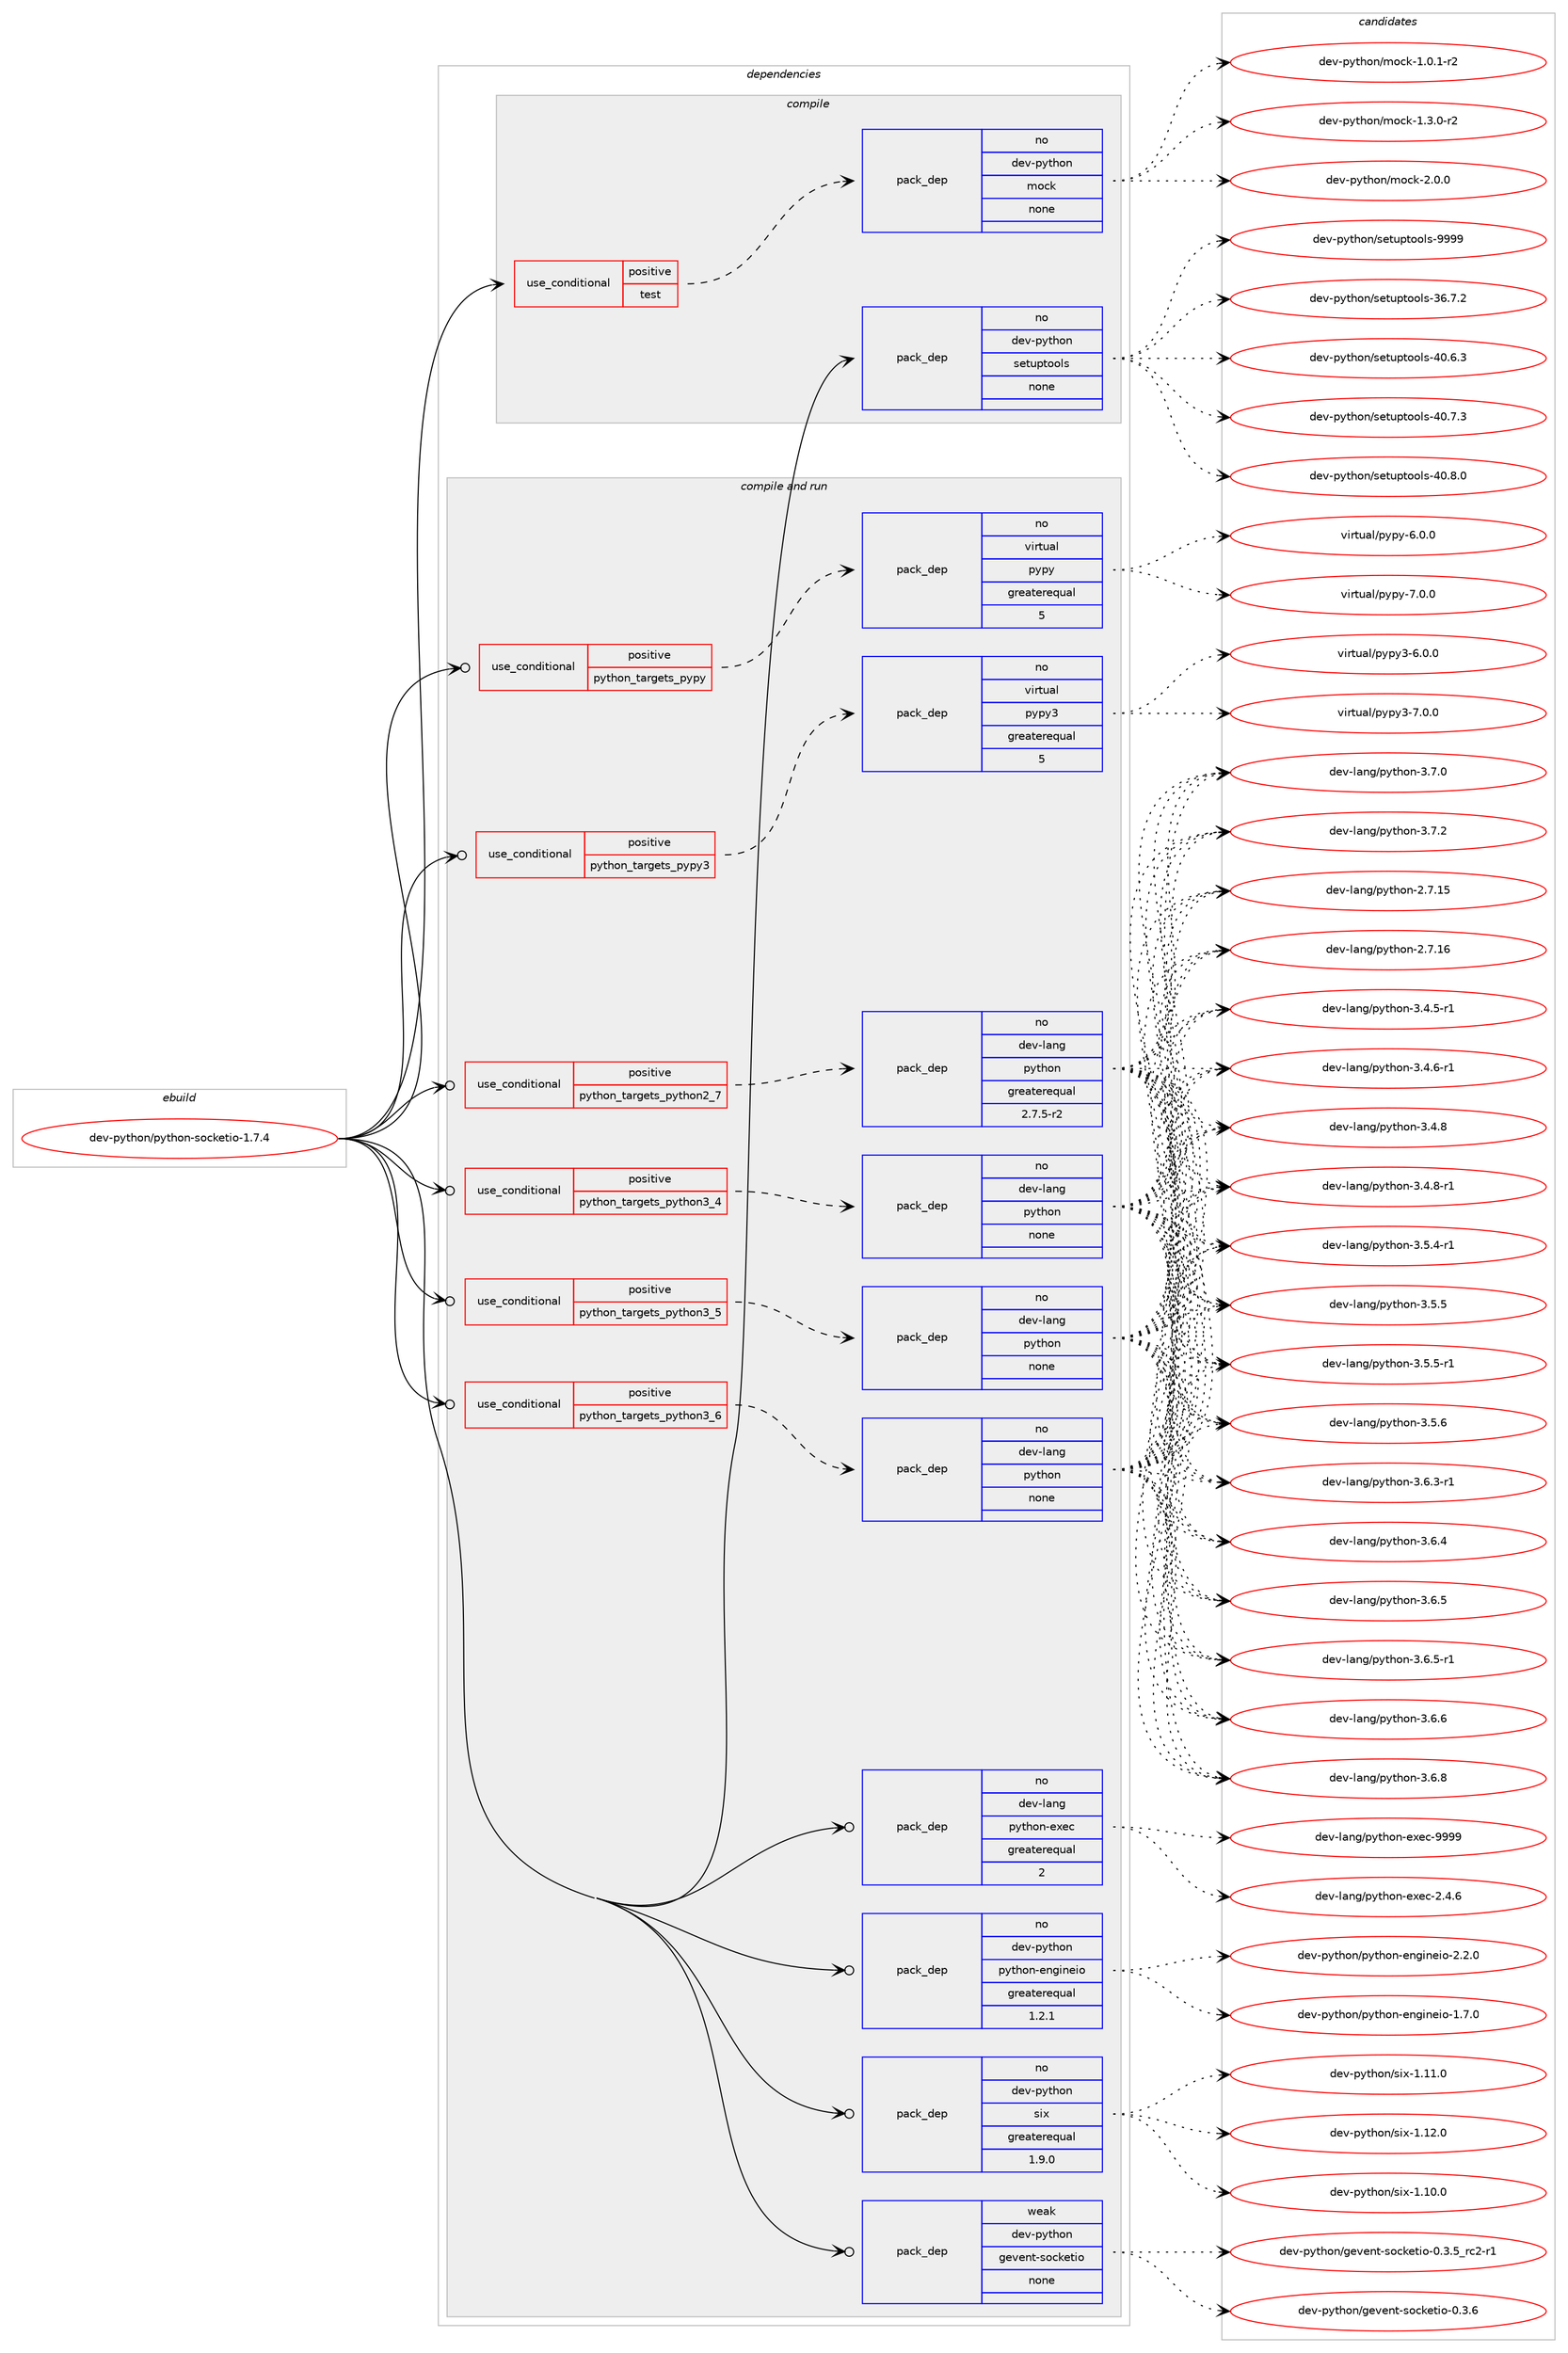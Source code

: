 digraph prolog {

# *************
# Graph options
# *************

newrank=true;
concentrate=true;
compound=true;
graph [rankdir=LR,fontname=Helvetica,fontsize=10,ranksep=1.5];#, ranksep=2.5, nodesep=0.2];
edge  [arrowhead=vee];
node  [fontname=Helvetica,fontsize=10];

# **********
# The ebuild
# **********

subgraph cluster_leftcol {
color=gray;
rank=same;
label=<<i>ebuild</i>>;
id [label="dev-python/python-socketio-1.7.4", color=red, width=4, href="../dev-python/python-socketio-1.7.4.svg"];
}

# ****************
# The dependencies
# ****************

subgraph cluster_midcol {
color=gray;
label=<<i>dependencies</i>>;
subgraph cluster_compile {
fillcolor="#eeeeee";
style=filled;
label=<<i>compile</i>>;
subgraph cond383024 {
dependency1436623 [label=<<TABLE BORDER="0" CELLBORDER="1" CELLSPACING="0" CELLPADDING="4"><TR><TD ROWSPAN="3" CELLPADDING="10">use_conditional</TD></TR><TR><TD>positive</TD></TR><TR><TD>test</TD></TR></TABLE>>, shape=none, color=red];
subgraph pack1030245 {
dependency1436624 [label=<<TABLE BORDER="0" CELLBORDER="1" CELLSPACING="0" CELLPADDING="4" WIDTH="220"><TR><TD ROWSPAN="6" CELLPADDING="30">pack_dep</TD></TR><TR><TD WIDTH="110">no</TD></TR><TR><TD>dev-python</TD></TR><TR><TD>mock</TD></TR><TR><TD>none</TD></TR><TR><TD></TD></TR></TABLE>>, shape=none, color=blue];
}
dependency1436623:e -> dependency1436624:w [weight=20,style="dashed",arrowhead="vee"];
}
id:e -> dependency1436623:w [weight=20,style="solid",arrowhead="vee"];
subgraph pack1030246 {
dependency1436625 [label=<<TABLE BORDER="0" CELLBORDER="1" CELLSPACING="0" CELLPADDING="4" WIDTH="220"><TR><TD ROWSPAN="6" CELLPADDING="30">pack_dep</TD></TR><TR><TD WIDTH="110">no</TD></TR><TR><TD>dev-python</TD></TR><TR><TD>setuptools</TD></TR><TR><TD>none</TD></TR><TR><TD></TD></TR></TABLE>>, shape=none, color=blue];
}
id:e -> dependency1436625:w [weight=20,style="solid",arrowhead="vee"];
}
subgraph cluster_compileandrun {
fillcolor="#eeeeee";
style=filled;
label=<<i>compile and run</i>>;
subgraph cond383025 {
dependency1436626 [label=<<TABLE BORDER="0" CELLBORDER="1" CELLSPACING="0" CELLPADDING="4"><TR><TD ROWSPAN="3" CELLPADDING="10">use_conditional</TD></TR><TR><TD>positive</TD></TR><TR><TD>python_targets_pypy</TD></TR></TABLE>>, shape=none, color=red];
subgraph pack1030247 {
dependency1436627 [label=<<TABLE BORDER="0" CELLBORDER="1" CELLSPACING="0" CELLPADDING="4" WIDTH="220"><TR><TD ROWSPAN="6" CELLPADDING="30">pack_dep</TD></TR><TR><TD WIDTH="110">no</TD></TR><TR><TD>virtual</TD></TR><TR><TD>pypy</TD></TR><TR><TD>greaterequal</TD></TR><TR><TD>5</TD></TR></TABLE>>, shape=none, color=blue];
}
dependency1436626:e -> dependency1436627:w [weight=20,style="dashed",arrowhead="vee"];
}
id:e -> dependency1436626:w [weight=20,style="solid",arrowhead="odotvee"];
subgraph cond383026 {
dependency1436628 [label=<<TABLE BORDER="0" CELLBORDER="1" CELLSPACING="0" CELLPADDING="4"><TR><TD ROWSPAN="3" CELLPADDING="10">use_conditional</TD></TR><TR><TD>positive</TD></TR><TR><TD>python_targets_pypy3</TD></TR></TABLE>>, shape=none, color=red];
subgraph pack1030248 {
dependency1436629 [label=<<TABLE BORDER="0" CELLBORDER="1" CELLSPACING="0" CELLPADDING="4" WIDTH="220"><TR><TD ROWSPAN="6" CELLPADDING="30">pack_dep</TD></TR><TR><TD WIDTH="110">no</TD></TR><TR><TD>virtual</TD></TR><TR><TD>pypy3</TD></TR><TR><TD>greaterequal</TD></TR><TR><TD>5</TD></TR></TABLE>>, shape=none, color=blue];
}
dependency1436628:e -> dependency1436629:w [weight=20,style="dashed",arrowhead="vee"];
}
id:e -> dependency1436628:w [weight=20,style="solid",arrowhead="odotvee"];
subgraph cond383027 {
dependency1436630 [label=<<TABLE BORDER="0" CELLBORDER="1" CELLSPACING="0" CELLPADDING="4"><TR><TD ROWSPAN="3" CELLPADDING="10">use_conditional</TD></TR><TR><TD>positive</TD></TR><TR><TD>python_targets_python2_7</TD></TR></TABLE>>, shape=none, color=red];
subgraph pack1030249 {
dependency1436631 [label=<<TABLE BORDER="0" CELLBORDER="1" CELLSPACING="0" CELLPADDING="4" WIDTH="220"><TR><TD ROWSPAN="6" CELLPADDING="30">pack_dep</TD></TR><TR><TD WIDTH="110">no</TD></TR><TR><TD>dev-lang</TD></TR><TR><TD>python</TD></TR><TR><TD>greaterequal</TD></TR><TR><TD>2.7.5-r2</TD></TR></TABLE>>, shape=none, color=blue];
}
dependency1436630:e -> dependency1436631:w [weight=20,style="dashed",arrowhead="vee"];
}
id:e -> dependency1436630:w [weight=20,style="solid",arrowhead="odotvee"];
subgraph cond383028 {
dependency1436632 [label=<<TABLE BORDER="0" CELLBORDER="1" CELLSPACING="0" CELLPADDING="4"><TR><TD ROWSPAN="3" CELLPADDING="10">use_conditional</TD></TR><TR><TD>positive</TD></TR><TR><TD>python_targets_python3_4</TD></TR></TABLE>>, shape=none, color=red];
subgraph pack1030250 {
dependency1436633 [label=<<TABLE BORDER="0" CELLBORDER="1" CELLSPACING="0" CELLPADDING="4" WIDTH="220"><TR><TD ROWSPAN="6" CELLPADDING="30">pack_dep</TD></TR><TR><TD WIDTH="110">no</TD></TR><TR><TD>dev-lang</TD></TR><TR><TD>python</TD></TR><TR><TD>none</TD></TR><TR><TD></TD></TR></TABLE>>, shape=none, color=blue];
}
dependency1436632:e -> dependency1436633:w [weight=20,style="dashed",arrowhead="vee"];
}
id:e -> dependency1436632:w [weight=20,style="solid",arrowhead="odotvee"];
subgraph cond383029 {
dependency1436634 [label=<<TABLE BORDER="0" CELLBORDER="1" CELLSPACING="0" CELLPADDING="4"><TR><TD ROWSPAN="3" CELLPADDING="10">use_conditional</TD></TR><TR><TD>positive</TD></TR><TR><TD>python_targets_python3_5</TD></TR></TABLE>>, shape=none, color=red];
subgraph pack1030251 {
dependency1436635 [label=<<TABLE BORDER="0" CELLBORDER="1" CELLSPACING="0" CELLPADDING="4" WIDTH="220"><TR><TD ROWSPAN="6" CELLPADDING="30">pack_dep</TD></TR><TR><TD WIDTH="110">no</TD></TR><TR><TD>dev-lang</TD></TR><TR><TD>python</TD></TR><TR><TD>none</TD></TR><TR><TD></TD></TR></TABLE>>, shape=none, color=blue];
}
dependency1436634:e -> dependency1436635:w [weight=20,style="dashed",arrowhead="vee"];
}
id:e -> dependency1436634:w [weight=20,style="solid",arrowhead="odotvee"];
subgraph cond383030 {
dependency1436636 [label=<<TABLE BORDER="0" CELLBORDER="1" CELLSPACING="0" CELLPADDING="4"><TR><TD ROWSPAN="3" CELLPADDING="10">use_conditional</TD></TR><TR><TD>positive</TD></TR><TR><TD>python_targets_python3_6</TD></TR></TABLE>>, shape=none, color=red];
subgraph pack1030252 {
dependency1436637 [label=<<TABLE BORDER="0" CELLBORDER="1" CELLSPACING="0" CELLPADDING="4" WIDTH="220"><TR><TD ROWSPAN="6" CELLPADDING="30">pack_dep</TD></TR><TR><TD WIDTH="110">no</TD></TR><TR><TD>dev-lang</TD></TR><TR><TD>python</TD></TR><TR><TD>none</TD></TR><TR><TD></TD></TR></TABLE>>, shape=none, color=blue];
}
dependency1436636:e -> dependency1436637:w [weight=20,style="dashed",arrowhead="vee"];
}
id:e -> dependency1436636:w [weight=20,style="solid",arrowhead="odotvee"];
subgraph pack1030253 {
dependency1436638 [label=<<TABLE BORDER="0" CELLBORDER="1" CELLSPACING="0" CELLPADDING="4" WIDTH="220"><TR><TD ROWSPAN="6" CELLPADDING="30">pack_dep</TD></TR><TR><TD WIDTH="110">no</TD></TR><TR><TD>dev-lang</TD></TR><TR><TD>python-exec</TD></TR><TR><TD>greaterequal</TD></TR><TR><TD>2</TD></TR></TABLE>>, shape=none, color=blue];
}
id:e -> dependency1436638:w [weight=20,style="solid",arrowhead="odotvee"];
subgraph pack1030254 {
dependency1436639 [label=<<TABLE BORDER="0" CELLBORDER="1" CELLSPACING="0" CELLPADDING="4" WIDTH="220"><TR><TD ROWSPAN="6" CELLPADDING="30">pack_dep</TD></TR><TR><TD WIDTH="110">no</TD></TR><TR><TD>dev-python</TD></TR><TR><TD>python-engineio</TD></TR><TR><TD>greaterequal</TD></TR><TR><TD>1.2.1</TD></TR></TABLE>>, shape=none, color=blue];
}
id:e -> dependency1436639:w [weight=20,style="solid",arrowhead="odotvee"];
subgraph pack1030255 {
dependency1436640 [label=<<TABLE BORDER="0" CELLBORDER="1" CELLSPACING="0" CELLPADDING="4" WIDTH="220"><TR><TD ROWSPAN="6" CELLPADDING="30">pack_dep</TD></TR><TR><TD WIDTH="110">no</TD></TR><TR><TD>dev-python</TD></TR><TR><TD>six</TD></TR><TR><TD>greaterequal</TD></TR><TR><TD>1.9.0</TD></TR></TABLE>>, shape=none, color=blue];
}
id:e -> dependency1436640:w [weight=20,style="solid",arrowhead="odotvee"];
subgraph pack1030256 {
dependency1436641 [label=<<TABLE BORDER="0" CELLBORDER="1" CELLSPACING="0" CELLPADDING="4" WIDTH="220"><TR><TD ROWSPAN="6" CELLPADDING="30">pack_dep</TD></TR><TR><TD WIDTH="110">weak</TD></TR><TR><TD>dev-python</TD></TR><TR><TD>gevent-socketio</TD></TR><TR><TD>none</TD></TR><TR><TD></TD></TR></TABLE>>, shape=none, color=blue];
}
id:e -> dependency1436641:w [weight=20,style="solid",arrowhead="odotvee"];
}
subgraph cluster_run {
fillcolor="#eeeeee";
style=filled;
label=<<i>run</i>>;
}
}

# **************
# The candidates
# **************

subgraph cluster_choices {
rank=same;
color=gray;
label=<<i>candidates</i>>;

subgraph choice1030245 {
color=black;
nodesep=1;
choice1001011184511212111610411111047109111991074549464846494511450 [label="dev-python/mock-1.0.1-r2", color=red, width=4,href="../dev-python/mock-1.0.1-r2.svg"];
choice1001011184511212111610411111047109111991074549465146484511450 [label="dev-python/mock-1.3.0-r2", color=red, width=4,href="../dev-python/mock-1.3.0-r2.svg"];
choice100101118451121211161041111104710911199107455046484648 [label="dev-python/mock-2.0.0", color=red, width=4,href="../dev-python/mock-2.0.0.svg"];
dependency1436624:e -> choice1001011184511212111610411111047109111991074549464846494511450:w [style=dotted,weight="100"];
dependency1436624:e -> choice1001011184511212111610411111047109111991074549465146484511450:w [style=dotted,weight="100"];
dependency1436624:e -> choice100101118451121211161041111104710911199107455046484648:w [style=dotted,weight="100"];
}
subgraph choice1030246 {
color=black;
nodesep=1;
choice100101118451121211161041111104711510111611711211611111110811545515446554650 [label="dev-python/setuptools-36.7.2", color=red, width=4,href="../dev-python/setuptools-36.7.2.svg"];
choice100101118451121211161041111104711510111611711211611111110811545524846544651 [label="dev-python/setuptools-40.6.3", color=red, width=4,href="../dev-python/setuptools-40.6.3.svg"];
choice100101118451121211161041111104711510111611711211611111110811545524846554651 [label="dev-python/setuptools-40.7.3", color=red, width=4,href="../dev-python/setuptools-40.7.3.svg"];
choice100101118451121211161041111104711510111611711211611111110811545524846564648 [label="dev-python/setuptools-40.8.0", color=red, width=4,href="../dev-python/setuptools-40.8.0.svg"];
choice10010111845112121116104111110471151011161171121161111111081154557575757 [label="dev-python/setuptools-9999", color=red, width=4,href="../dev-python/setuptools-9999.svg"];
dependency1436625:e -> choice100101118451121211161041111104711510111611711211611111110811545515446554650:w [style=dotted,weight="100"];
dependency1436625:e -> choice100101118451121211161041111104711510111611711211611111110811545524846544651:w [style=dotted,weight="100"];
dependency1436625:e -> choice100101118451121211161041111104711510111611711211611111110811545524846554651:w [style=dotted,weight="100"];
dependency1436625:e -> choice100101118451121211161041111104711510111611711211611111110811545524846564648:w [style=dotted,weight="100"];
dependency1436625:e -> choice10010111845112121116104111110471151011161171121161111111081154557575757:w [style=dotted,weight="100"];
}
subgraph choice1030247 {
color=black;
nodesep=1;
choice1181051141161179710847112121112121455446484648 [label="virtual/pypy-6.0.0", color=red, width=4,href="../virtual/pypy-6.0.0.svg"];
choice1181051141161179710847112121112121455546484648 [label="virtual/pypy-7.0.0", color=red, width=4,href="../virtual/pypy-7.0.0.svg"];
dependency1436627:e -> choice1181051141161179710847112121112121455446484648:w [style=dotted,weight="100"];
dependency1436627:e -> choice1181051141161179710847112121112121455546484648:w [style=dotted,weight="100"];
}
subgraph choice1030248 {
color=black;
nodesep=1;
choice118105114116117971084711212111212151455446484648 [label="virtual/pypy3-6.0.0", color=red, width=4,href="../virtual/pypy3-6.0.0.svg"];
choice118105114116117971084711212111212151455546484648 [label="virtual/pypy3-7.0.0", color=red, width=4,href="../virtual/pypy3-7.0.0.svg"];
dependency1436629:e -> choice118105114116117971084711212111212151455446484648:w [style=dotted,weight="100"];
dependency1436629:e -> choice118105114116117971084711212111212151455546484648:w [style=dotted,weight="100"];
}
subgraph choice1030249 {
color=black;
nodesep=1;
choice10010111845108971101034711212111610411111045504655464953 [label="dev-lang/python-2.7.15", color=red, width=4,href="../dev-lang/python-2.7.15.svg"];
choice10010111845108971101034711212111610411111045504655464954 [label="dev-lang/python-2.7.16", color=red, width=4,href="../dev-lang/python-2.7.16.svg"];
choice1001011184510897110103471121211161041111104551465246534511449 [label="dev-lang/python-3.4.5-r1", color=red, width=4,href="../dev-lang/python-3.4.5-r1.svg"];
choice1001011184510897110103471121211161041111104551465246544511449 [label="dev-lang/python-3.4.6-r1", color=red, width=4,href="../dev-lang/python-3.4.6-r1.svg"];
choice100101118451089711010347112121116104111110455146524656 [label="dev-lang/python-3.4.8", color=red, width=4,href="../dev-lang/python-3.4.8.svg"];
choice1001011184510897110103471121211161041111104551465246564511449 [label="dev-lang/python-3.4.8-r1", color=red, width=4,href="../dev-lang/python-3.4.8-r1.svg"];
choice1001011184510897110103471121211161041111104551465346524511449 [label="dev-lang/python-3.5.4-r1", color=red, width=4,href="../dev-lang/python-3.5.4-r1.svg"];
choice100101118451089711010347112121116104111110455146534653 [label="dev-lang/python-3.5.5", color=red, width=4,href="../dev-lang/python-3.5.5.svg"];
choice1001011184510897110103471121211161041111104551465346534511449 [label="dev-lang/python-3.5.5-r1", color=red, width=4,href="../dev-lang/python-3.5.5-r1.svg"];
choice100101118451089711010347112121116104111110455146534654 [label="dev-lang/python-3.5.6", color=red, width=4,href="../dev-lang/python-3.5.6.svg"];
choice1001011184510897110103471121211161041111104551465446514511449 [label="dev-lang/python-3.6.3-r1", color=red, width=4,href="../dev-lang/python-3.6.3-r1.svg"];
choice100101118451089711010347112121116104111110455146544652 [label="dev-lang/python-3.6.4", color=red, width=4,href="../dev-lang/python-3.6.4.svg"];
choice100101118451089711010347112121116104111110455146544653 [label="dev-lang/python-3.6.5", color=red, width=4,href="../dev-lang/python-3.6.5.svg"];
choice1001011184510897110103471121211161041111104551465446534511449 [label="dev-lang/python-3.6.5-r1", color=red, width=4,href="../dev-lang/python-3.6.5-r1.svg"];
choice100101118451089711010347112121116104111110455146544654 [label="dev-lang/python-3.6.6", color=red, width=4,href="../dev-lang/python-3.6.6.svg"];
choice100101118451089711010347112121116104111110455146544656 [label="dev-lang/python-3.6.8", color=red, width=4,href="../dev-lang/python-3.6.8.svg"];
choice100101118451089711010347112121116104111110455146554648 [label="dev-lang/python-3.7.0", color=red, width=4,href="../dev-lang/python-3.7.0.svg"];
choice100101118451089711010347112121116104111110455146554650 [label="dev-lang/python-3.7.2", color=red, width=4,href="../dev-lang/python-3.7.2.svg"];
dependency1436631:e -> choice10010111845108971101034711212111610411111045504655464953:w [style=dotted,weight="100"];
dependency1436631:e -> choice10010111845108971101034711212111610411111045504655464954:w [style=dotted,weight="100"];
dependency1436631:e -> choice1001011184510897110103471121211161041111104551465246534511449:w [style=dotted,weight="100"];
dependency1436631:e -> choice1001011184510897110103471121211161041111104551465246544511449:w [style=dotted,weight="100"];
dependency1436631:e -> choice100101118451089711010347112121116104111110455146524656:w [style=dotted,weight="100"];
dependency1436631:e -> choice1001011184510897110103471121211161041111104551465246564511449:w [style=dotted,weight="100"];
dependency1436631:e -> choice1001011184510897110103471121211161041111104551465346524511449:w [style=dotted,weight="100"];
dependency1436631:e -> choice100101118451089711010347112121116104111110455146534653:w [style=dotted,weight="100"];
dependency1436631:e -> choice1001011184510897110103471121211161041111104551465346534511449:w [style=dotted,weight="100"];
dependency1436631:e -> choice100101118451089711010347112121116104111110455146534654:w [style=dotted,weight="100"];
dependency1436631:e -> choice1001011184510897110103471121211161041111104551465446514511449:w [style=dotted,weight="100"];
dependency1436631:e -> choice100101118451089711010347112121116104111110455146544652:w [style=dotted,weight="100"];
dependency1436631:e -> choice100101118451089711010347112121116104111110455146544653:w [style=dotted,weight="100"];
dependency1436631:e -> choice1001011184510897110103471121211161041111104551465446534511449:w [style=dotted,weight="100"];
dependency1436631:e -> choice100101118451089711010347112121116104111110455146544654:w [style=dotted,weight="100"];
dependency1436631:e -> choice100101118451089711010347112121116104111110455146544656:w [style=dotted,weight="100"];
dependency1436631:e -> choice100101118451089711010347112121116104111110455146554648:w [style=dotted,weight="100"];
dependency1436631:e -> choice100101118451089711010347112121116104111110455146554650:w [style=dotted,weight="100"];
}
subgraph choice1030250 {
color=black;
nodesep=1;
choice10010111845108971101034711212111610411111045504655464953 [label="dev-lang/python-2.7.15", color=red, width=4,href="../dev-lang/python-2.7.15.svg"];
choice10010111845108971101034711212111610411111045504655464954 [label="dev-lang/python-2.7.16", color=red, width=4,href="../dev-lang/python-2.7.16.svg"];
choice1001011184510897110103471121211161041111104551465246534511449 [label="dev-lang/python-3.4.5-r1", color=red, width=4,href="../dev-lang/python-3.4.5-r1.svg"];
choice1001011184510897110103471121211161041111104551465246544511449 [label="dev-lang/python-3.4.6-r1", color=red, width=4,href="../dev-lang/python-3.4.6-r1.svg"];
choice100101118451089711010347112121116104111110455146524656 [label="dev-lang/python-3.4.8", color=red, width=4,href="../dev-lang/python-3.4.8.svg"];
choice1001011184510897110103471121211161041111104551465246564511449 [label="dev-lang/python-3.4.8-r1", color=red, width=4,href="../dev-lang/python-3.4.8-r1.svg"];
choice1001011184510897110103471121211161041111104551465346524511449 [label="dev-lang/python-3.5.4-r1", color=red, width=4,href="../dev-lang/python-3.5.4-r1.svg"];
choice100101118451089711010347112121116104111110455146534653 [label="dev-lang/python-3.5.5", color=red, width=4,href="../dev-lang/python-3.5.5.svg"];
choice1001011184510897110103471121211161041111104551465346534511449 [label="dev-lang/python-3.5.5-r1", color=red, width=4,href="../dev-lang/python-3.5.5-r1.svg"];
choice100101118451089711010347112121116104111110455146534654 [label="dev-lang/python-3.5.6", color=red, width=4,href="../dev-lang/python-3.5.6.svg"];
choice1001011184510897110103471121211161041111104551465446514511449 [label="dev-lang/python-3.6.3-r1", color=red, width=4,href="../dev-lang/python-3.6.3-r1.svg"];
choice100101118451089711010347112121116104111110455146544652 [label="dev-lang/python-3.6.4", color=red, width=4,href="../dev-lang/python-3.6.4.svg"];
choice100101118451089711010347112121116104111110455146544653 [label="dev-lang/python-3.6.5", color=red, width=4,href="../dev-lang/python-3.6.5.svg"];
choice1001011184510897110103471121211161041111104551465446534511449 [label="dev-lang/python-3.6.5-r1", color=red, width=4,href="../dev-lang/python-3.6.5-r1.svg"];
choice100101118451089711010347112121116104111110455146544654 [label="dev-lang/python-3.6.6", color=red, width=4,href="../dev-lang/python-3.6.6.svg"];
choice100101118451089711010347112121116104111110455146544656 [label="dev-lang/python-3.6.8", color=red, width=4,href="../dev-lang/python-3.6.8.svg"];
choice100101118451089711010347112121116104111110455146554648 [label="dev-lang/python-3.7.0", color=red, width=4,href="../dev-lang/python-3.7.0.svg"];
choice100101118451089711010347112121116104111110455146554650 [label="dev-lang/python-3.7.2", color=red, width=4,href="../dev-lang/python-3.7.2.svg"];
dependency1436633:e -> choice10010111845108971101034711212111610411111045504655464953:w [style=dotted,weight="100"];
dependency1436633:e -> choice10010111845108971101034711212111610411111045504655464954:w [style=dotted,weight="100"];
dependency1436633:e -> choice1001011184510897110103471121211161041111104551465246534511449:w [style=dotted,weight="100"];
dependency1436633:e -> choice1001011184510897110103471121211161041111104551465246544511449:w [style=dotted,weight="100"];
dependency1436633:e -> choice100101118451089711010347112121116104111110455146524656:w [style=dotted,weight="100"];
dependency1436633:e -> choice1001011184510897110103471121211161041111104551465246564511449:w [style=dotted,weight="100"];
dependency1436633:e -> choice1001011184510897110103471121211161041111104551465346524511449:w [style=dotted,weight="100"];
dependency1436633:e -> choice100101118451089711010347112121116104111110455146534653:w [style=dotted,weight="100"];
dependency1436633:e -> choice1001011184510897110103471121211161041111104551465346534511449:w [style=dotted,weight="100"];
dependency1436633:e -> choice100101118451089711010347112121116104111110455146534654:w [style=dotted,weight="100"];
dependency1436633:e -> choice1001011184510897110103471121211161041111104551465446514511449:w [style=dotted,weight="100"];
dependency1436633:e -> choice100101118451089711010347112121116104111110455146544652:w [style=dotted,weight="100"];
dependency1436633:e -> choice100101118451089711010347112121116104111110455146544653:w [style=dotted,weight="100"];
dependency1436633:e -> choice1001011184510897110103471121211161041111104551465446534511449:w [style=dotted,weight="100"];
dependency1436633:e -> choice100101118451089711010347112121116104111110455146544654:w [style=dotted,weight="100"];
dependency1436633:e -> choice100101118451089711010347112121116104111110455146544656:w [style=dotted,weight="100"];
dependency1436633:e -> choice100101118451089711010347112121116104111110455146554648:w [style=dotted,weight="100"];
dependency1436633:e -> choice100101118451089711010347112121116104111110455146554650:w [style=dotted,weight="100"];
}
subgraph choice1030251 {
color=black;
nodesep=1;
choice10010111845108971101034711212111610411111045504655464953 [label="dev-lang/python-2.7.15", color=red, width=4,href="../dev-lang/python-2.7.15.svg"];
choice10010111845108971101034711212111610411111045504655464954 [label="dev-lang/python-2.7.16", color=red, width=4,href="../dev-lang/python-2.7.16.svg"];
choice1001011184510897110103471121211161041111104551465246534511449 [label="dev-lang/python-3.4.5-r1", color=red, width=4,href="../dev-lang/python-3.4.5-r1.svg"];
choice1001011184510897110103471121211161041111104551465246544511449 [label="dev-lang/python-3.4.6-r1", color=red, width=4,href="../dev-lang/python-3.4.6-r1.svg"];
choice100101118451089711010347112121116104111110455146524656 [label="dev-lang/python-3.4.8", color=red, width=4,href="../dev-lang/python-3.4.8.svg"];
choice1001011184510897110103471121211161041111104551465246564511449 [label="dev-lang/python-3.4.8-r1", color=red, width=4,href="../dev-lang/python-3.4.8-r1.svg"];
choice1001011184510897110103471121211161041111104551465346524511449 [label="dev-lang/python-3.5.4-r1", color=red, width=4,href="../dev-lang/python-3.5.4-r1.svg"];
choice100101118451089711010347112121116104111110455146534653 [label="dev-lang/python-3.5.5", color=red, width=4,href="../dev-lang/python-3.5.5.svg"];
choice1001011184510897110103471121211161041111104551465346534511449 [label="dev-lang/python-3.5.5-r1", color=red, width=4,href="../dev-lang/python-3.5.5-r1.svg"];
choice100101118451089711010347112121116104111110455146534654 [label="dev-lang/python-3.5.6", color=red, width=4,href="../dev-lang/python-3.5.6.svg"];
choice1001011184510897110103471121211161041111104551465446514511449 [label="dev-lang/python-3.6.3-r1", color=red, width=4,href="../dev-lang/python-3.6.3-r1.svg"];
choice100101118451089711010347112121116104111110455146544652 [label="dev-lang/python-3.6.4", color=red, width=4,href="../dev-lang/python-3.6.4.svg"];
choice100101118451089711010347112121116104111110455146544653 [label="dev-lang/python-3.6.5", color=red, width=4,href="../dev-lang/python-3.6.5.svg"];
choice1001011184510897110103471121211161041111104551465446534511449 [label="dev-lang/python-3.6.5-r1", color=red, width=4,href="../dev-lang/python-3.6.5-r1.svg"];
choice100101118451089711010347112121116104111110455146544654 [label="dev-lang/python-3.6.6", color=red, width=4,href="../dev-lang/python-3.6.6.svg"];
choice100101118451089711010347112121116104111110455146544656 [label="dev-lang/python-3.6.8", color=red, width=4,href="../dev-lang/python-3.6.8.svg"];
choice100101118451089711010347112121116104111110455146554648 [label="dev-lang/python-3.7.0", color=red, width=4,href="../dev-lang/python-3.7.0.svg"];
choice100101118451089711010347112121116104111110455146554650 [label="dev-lang/python-3.7.2", color=red, width=4,href="../dev-lang/python-3.7.2.svg"];
dependency1436635:e -> choice10010111845108971101034711212111610411111045504655464953:w [style=dotted,weight="100"];
dependency1436635:e -> choice10010111845108971101034711212111610411111045504655464954:w [style=dotted,weight="100"];
dependency1436635:e -> choice1001011184510897110103471121211161041111104551465246534511449:w [style=dotted,weight="100"];
dependency1436635:e -> choice1001011184510897110103471121211161041111104551465246544511449:w [style=dotted,weight="100"];
dependency1436635:e -> choice100101118451089711010347112121116104111110455146524656:w [style=dotted,weight="100"];
dependency1436635:e -> choice1001011184510897110103471121211161041111104551465246564511449:w [style=dotted,weight="100"];
dependency1436635:e -> choice1001011184510897110103471121211161041111104551465346524511449:w [style=dotted,weight="100"];
dependency1436635:e -> choice100101118451089711010347112121116104111110455146534653:w [style=dotted,weight="100"];
dependency1436635:e -> choice1001011184510897110103471121211161041111104551465346534511449:w [style=dotted,weight="100"];
dependency1436635:e -> choice100101118451089711010347112121116104111110455146534654:w [style=dotted,weight="100"];
dependency1436635:e -> choice1001011184510897110103471121211161041111104551465446514511449:w [style=dotted,weight="100"];
dependency1436635:e -> choice100101118451089711010347112121116104111110455146544652:w [style=dotted,weight="100"];
dependency1436635:e -> choice100101118451089711010347112121116104111110455146544653:w [style=dotted,weight="100"];
dependency1436635:e -> choice1001011184510897110103471121211161041111104551465446534511449:w [style=dotted,weight="100"];
dependency1436635:e -> choice100101118451089711010347112121116104111110455146544654:w [style=dotted,weight="100"];
dependency1436635:e -> choice100101118451089711010347112121116104111110455146544656:w [style=dotted,weight="100"];
dependency1436635:e -> choice100101118451089711010347112121116104111110455146554648:w [style=dotted,weight="100"];
dependency1436635:e -> choice100101118451089711010347112121116104111110455146554650:w [style=dotted,weight="100"];
}
subgraph choice1030252 {
color=black;
nodesep=1;
choice10010111845108971101034711212111610411111045504655464953 [label="dev-lang/python-2.7.15", color=red, width=4,href="../dev-lang/python-2.7.15.svg"];
choice10010111845108971101034711212111610411111045504655464954 [label="dev-lang/python-2.7.16", color=red, width=4,href="../dev-lang/python-2.7.16.svg"];
choice1001011184510897110103471121211161041111104551465246534511449 [label="dev-lang/python-3.4.5-r1", color=red, width=4,href="../dev-lang/python-3.4.5-r1.svg"];
choice1001011184510897110103471121211161041111104551465246544511449 [label="dev-lang/python-3.4.6-r1", color=red, width=4,href="../dev-lang/python-3.4.6-r1.svg"];
choice100101118451089711010347112121116104111110455146524656 [label="dev-lang/python-3.4.8", color=red, width=4,href="../dev-lang/python-3.4.8.svg"];
choice1001011184510897110103471121211161041111104551465246564511449 [label="dev-lang/python-3.4.8-r1", color=red, width=4,href="../dev-lang/python-3.4.8-r1.svg"];
choice1001011184510897110103471121211161041111104551465346524511449 [label="dev-lang/python-3.5.4-r1", color=red, width=4,href="../dev-lang/python-3.5.4-r1.svg"];
choice100101118451089711010347112121116104111110455146534653 [label="dev-lang/python-3.5.5", color=red, width=4,href="../dev-lang/python-3.5.5.svg"];
choice1001011184510897110103471121211161041111104551465346534511449 [label="dev-lang/python-3.5.5-r1", color=red, width=4,href="../dev-lang/python-3.5.5-r1.svg"];
choice100101118451089711010347112121116104111110455146534654 [label="dev-lang/python-3.5.6", color=red, width=4,href="../dev-lang/python-3.5.6.svg"];
choice1001011184510897110103471121211161041111104551465446514511449 [label="dev-lang/python-3.6.3-r1", color=red, width=4,href="../dev-lang/python-3.6.3-r1.svg"];
choice100101118451089711010347112121116104111110455146544652 [label="dev-lang/python-3.6.4", color=red, width=4,href="../dev-lang/python-3.6.4.svg"];
choice100101118451089711010347112121116104111110455146544653 [label="dev-lang/python-3.6.5", color=red, width=4,href="../dev-lang/python-3.6.5.svg"];
choice1001011184510897110103471121211161041111104551465446534511449 [label="dev-lang/python-3.6.5-r1", color=red, width=4,href="../dev-lang/python-3.6.5-r1.svg"];
choice100101118451089711010347112121116104111110455146544654 [label="dev-lang/python-3.6.6", color=red, width=4,href="../dev-lang/python-3.6.6.svg"];
choice100101118451089711010347112121116104111110455146544656 [label="dev-lang/python-3.6.8", color=red, width=4,href="../dev-lang/python-3.6.8.svg"];
choice100101118451089711010347112121116104111110455146554648 [label="dev-lang/python-3.7.0", color=red, width=4,href="../dev-lang/python-3.7.0.svg"];
choice100101118451089711010347112121116104111110455146554650 [label="dev-lang/python-3.7.2", color=red, width=4,href="../dev-lang/python-3.7.2.svg"];
dependency1436637:e -> choice10010111845108971101034711212111610411111045504655464953:w [style=dotted,weight="100"];
dependency1436637:e -> choice10010111845108971101034711212111610411111045504655464954:w [style=dotted,weight="100"];
dependency1436637:e -> choice1001011184510897110103471121211161041111104551465246534511449:w [style=dotted,weight="100"];
dependency1436637:e -> choice1001011184510897110103471121211161041111104551465246544511449:w [style=dotted,weight="100"];
dependency1436637:e -> choice100101118451089711010347112121116104111110455146524656:w [style=dotted,weight="100"];
dependency1436637:e -> choice1001011184510897110103471121211161041111104551465246564511449:w [style=dotted,weight="100"];
dependency1436637:e -> choice1001011184510897110103471121211161041111104551465346524511449:w [style=dotted,weight="100"];
dependency1436637:e -> choice100101118451089711010347112121116104111110455146534653:w [style=dotted,weight="100"];
dependency1436637:e -> choice1001011184510897110103471121211161041111104551465346534511449:w [style=dotted,weight="100"];
dependency1436637:e -> choice100101118451089711010347112121116104111110455146534654:w [style=dotted,weight="100"];
dependency1436637:e -> choice1001011184510897110103471121211161041111104551465446514511449:w [style=dotted,weight="100"];
dependency1436637:e -> choice100101118451089711010347112121116104111110455146544652:w [style=dotted,weight="100"];
dependency1436637:e -> choice100101118451089711010347112121116104111110455146544653:w [style=dotted,weight="100"];
dependency1436637:e -> choice1001011184510897110103471121211161041111104551465446534511449:w [style=dotted,weight="100"];
dependency1436637:e -> choice100101118451089711010347112121116104111110455146544654:w [style=dotted,weight="100"];
dependency1436637:e -> choice100101118451089711010347112121116104111110455146544656:w [style=dotted,weight="100"];
dependency1436637:e -> choice100101118451089711010347112121116104111110455146554648:w [style=dotted,weight="100"];
dependency1436637:e -> choice100101118451089711010347112121116104111110455146554650:w [style=dotted,weight="100"];
}
subgraph choice1030253 {
color=black;
nodesep=1;
choice1001011184510897110103471121211161041111104510112010199455046524654 [label="dev-lang/python-exec-2.4.6", color=red, width=4,href="../dev-lang/python-exec-2.4.6.svg"];
choice10010111845108971101034711212111610411111045101120101994557575757 [label="dev-lang/python-exec-9999", color=red, width=4,href="../dev-lang/python-exec-9999.svg"];
dependency1436638:e -> choice1001011184510897110103471121211161041111104510112010199455046524654:w [style=dotted,weight="100"];
dependency1436638:e -> choice10010111845108971101034711212111610411111045101120101994557575757:w [style=dotted,weight="100"];
}
subgraph choice1030254 {
color=black;
nodesep=1;
choice100101118451121211161041111104711212111610411111045101110103105110101105111454946554648 [label="dev-python/python-engineio-1.7.0", color=red, width=4,href="../dev-python/python-engineio-1.7.0.svg"];
choice100101118451121211161041111104711212111610411111045101110103105110101105111455046504648 [label="dev-python/python-engineio-2.2.0", color=red, width=4,href="../dev-python/python-engineio-2.2.0.svg"];
dependency1436639:e -> choice100101118451121211161041111104711212111610411111045101110103105110101105111454946554648:w [style=dotted,weight="100"];
dependency1436639:e -> choice100101118451121211161041111104711212111610411111045101110103105110101105111455046504648:w [style=dotted,weight="100"];
}
subgraph choice1030255 {
color=black;
nodesep=1;
choice100101118451121211161041111104711510512045494649484648 [label="dev-python/six-1.10.0", color=red, width=4,href="../dev-python/six-1.10.0.svg"];
choice100101118451121211161041111104711510512045494649494648 [label="dev-python/six-1.11.0", color=red, width=4,href="../dev-python/six-1.11.0.svg"];
choice100101118451121211161041111104711510512045494649504648 [label="dev-python/six-1.12.0", color=red, width=4,href="../dev-python/six-1.12.0.svg"];
dependency1436640:e -> choice100101118451121211161041111104711510512045494649484648:w [style=dotted,weight="100"];
dependency1436640:e -> choice100101118451121211161041111104711510512045494649494648:w [style=dotted,weight="100"];
dependency1436640:e -> choice100101118451121211161041111104711510512045494649504648:w [style=dotted,weight="100"];
}
subgraph choice1030256 {
color=black;
nodesep=1;
choice100101118451121211161041111104710310111810111011645115111991071011161051114548465146539511499504511449 [label="dev-python/gevent-socketio-0.3.5_rc2-r1", color=red, width=4,href="../dev-python/gevent-socketio-0.3.5_rc2-r1.svg"];
choice10010111845112121116104111110471031011181011101164511511199107101116105111454846514654 [label="dev-python/gevent-socketio-0.3.6", color=red, width=4,href="../dev-python/gevent-socketio-0.3.6.svg"];
dependency1436641:e -> choice100101118451121211161041111104710310111810111011645115111991071011161051114548465146539511499504511449:w [style=dotted,weight="100"];
dependency1436641:e -> choice10010111845112121116104111110471031011181011101164511511199107101116105111454846514654:w [style=dotted,weight="100"];
}
}

}
